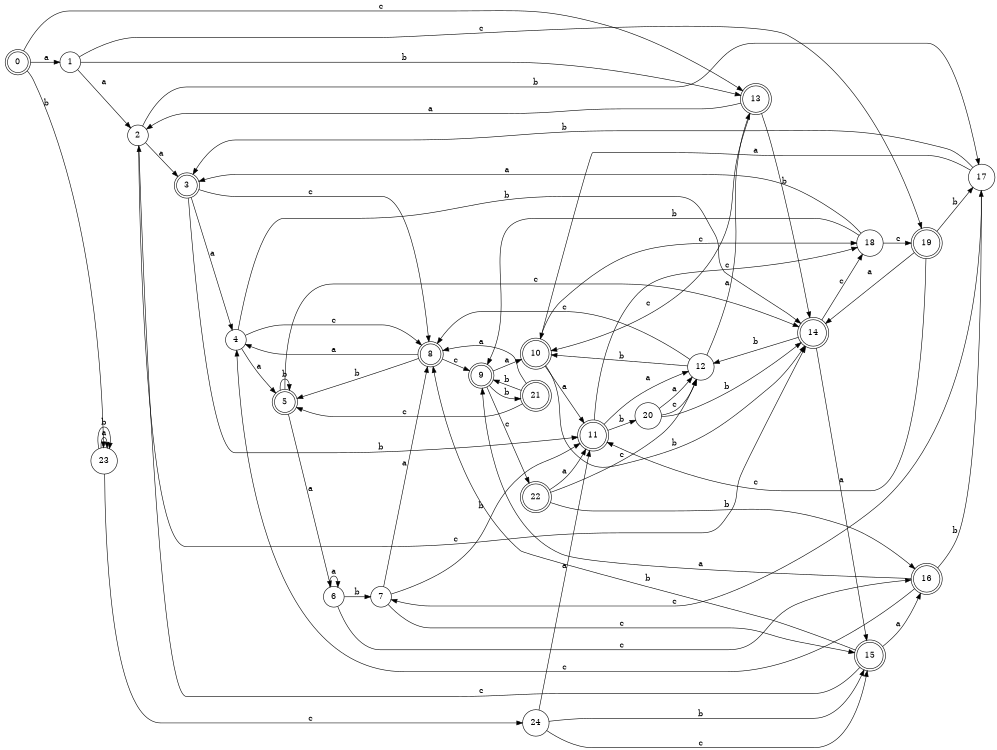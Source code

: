 digraph n20_5 {
__start0 [label="" shape="none"];

rankdir=LR;
size="8,5";

s0 [style="rounded,filled", color="black", fillcolor="white" shape="doublecircle", label="0"];
s1 [style="filled", color="black", fillcolor="white" shape="circle", label="1"];
s2 [style="filled", color="black", fillcolor="white" shape="circle", label="2"];
s3 [style="rounded,filled", color="black", fillcolor="white" shape="doublecircle", label="3"];
s4 [style="filled", color="black", fillcolor="white" shape="circle", label="4"];
s5 [style="rounded,filled", color="black", fillcolor="white" shape="doublecircle", label="5"];
s6 [style="filled", color="black", fillcolor="white" shape="circle", label="6"];
s7 [style="filled", color="black", fillcolor="white" shape="circle", label="7"];
s8 [style="rounded,filled", color="black", fillcolor="white" shape="doublecircle", label="8"];
s9 [style="rounded,filled", color="black", fillcolor="white" shape="doublecircle", label="9"];
s10 [style="rounded,filled", color="black", fillcolor="white" shape="doublecircle", label="10"];
s11 [style="rounded,filled", color="black", fillcolor="white" shape="doublecircle", label="11"];
s12 [style="filled", color="black", fillcolor="white" shape="circle", label="12"];
s13 [style="rounded,filled", color="black", fillcolor="white" shape="doublecircle", label="13"];
s14 [style="rounded,filled", color="black", fillcolor="white" shape="doublecircle", label="14"];
s15 [style="rounded,filled", color="black", fillcolor="white" shape="doublecircle", label="15"];
s16 [style="rounded,filled", color="black", fillcolor="white" shape="doublecircle", label="16"];
s17 [style="filled", color="black", fillcolor="white" shape="circle", label="17"];
s18 [style="filled", color="black", fillcolor="white" shape="circle", label="18"];
s19 [style="rounded,filled", color="black", fillcolor="white" shape="doublecircle", label="19"];
s20 [style="filled", color="black", fillcolor="white" shape="circle", label="20"];
s21 [style="rounded,filled", color="black", fillcolor="white" shape="doublecircle", label="21"];
s22 [style="rounded,filled", color="black", fillcolor="white" shape="doublecircle", label="22"];
s23 [style="filled", color="black", fillcolor="white" shape="circle", label="23"];
s24 [style="filled", color="black", fillcolor="white" shape="circle", label="24"];
s0 -> s1 [label="a"];
s0 -> s23 [label="b"];
s0 -> s13 [label="c"];
s1 -> s2 [label="a"];
s1 -> s13 [label="b"];
s1 -> s19 [label="c"];
s2 -> s3 [label="a"];
s2 -> s17 [label="b"];
s2 -> s14 [label="c"];
s3 -> s4 [label="a"];
s3 -> s11 [label="b"];
s3 -> s8 [label="c"];
s4 -> s5 [label="a"];
s4 -> s14 [label="b"];
s4 -> s8 [label="c"];
s5 -> s6 [label="a"];
s5 -> s5 [label="b"];
s5 -> s14 [label="c"];
s6 -> s6 [label="a"];
s6 -> s7 [label="b"];
s6 -> s16 [label="c"];
s7 -> s8 [label="a"];
s7 -> s11 [label="b"];
s7 -> s15 [label="c"];
s8 -> s4 [label="a"];
s8 -> s5 [label="b"];
s8 -> s9 [label="c"];
s9 -> s10 [label="a"];
s9 -> s21 [label="b"];
s9 -> s22 [label="c"];
s10 -> s11 [label="a"];
s10 -> s14 [label="b"];
s10 -> s18 [label="c"];
s11 -> s12 [label="a"];
s11 -> s20 [label="b"];
s11 -> s18 [label="c"];
s12 -> s13 [label="a"];
s12 -> s10 [label="b"];
s12 -> s8 [label="c"];
s13 -> s2 [label="a"];
s13 -> s14 [label="b"];
s13 -> s10 [label="c"];
s14 -> s15 [label="a"];
s14 -> s12 [label="b"];
s14 -> s18 [label="c"];
s15 -> s16 [label="a"];
s15 -> s8 [label="b"];
s15 -> s2 [label="c"];
s16 -> s9 [label="a"];
s16 -> s17 [label="b"];
s16 -> s4 [label="c"];
s17 -> s10 [label="a"];
s17 -> s3 [label="b"];
s17 -> s7 [label="c"];
s18 -> s3 [label="a"];
s18 -> s9 [label="b"];
s18 -> s19 [label="c"];
s19 -> s14 [label="a"];
s19 -> s17 [label="b"];
s19 -> s11 [label="c"];
s20 -> s12 [label="a"];
s20 -> s14 [label="b"];
s20 -> s12 [label="c"];
s21 -> s8 [label="a"];
s21 -> s9 [label="b"];
s21 -> s5 [label="c"];
s22 -> s11 [label="a"];
s22 -> s16 [label="b"];
s22 -> s12 [label="c"];
s23 -> s23 [label="a"];
s23 -> s23 [label="b"];
s23 -> s24 [label="c"];
s24 -> s11 [label="a"];
s24 -> s15 [label="b"];
s24 -> s15 [label="c"];

}